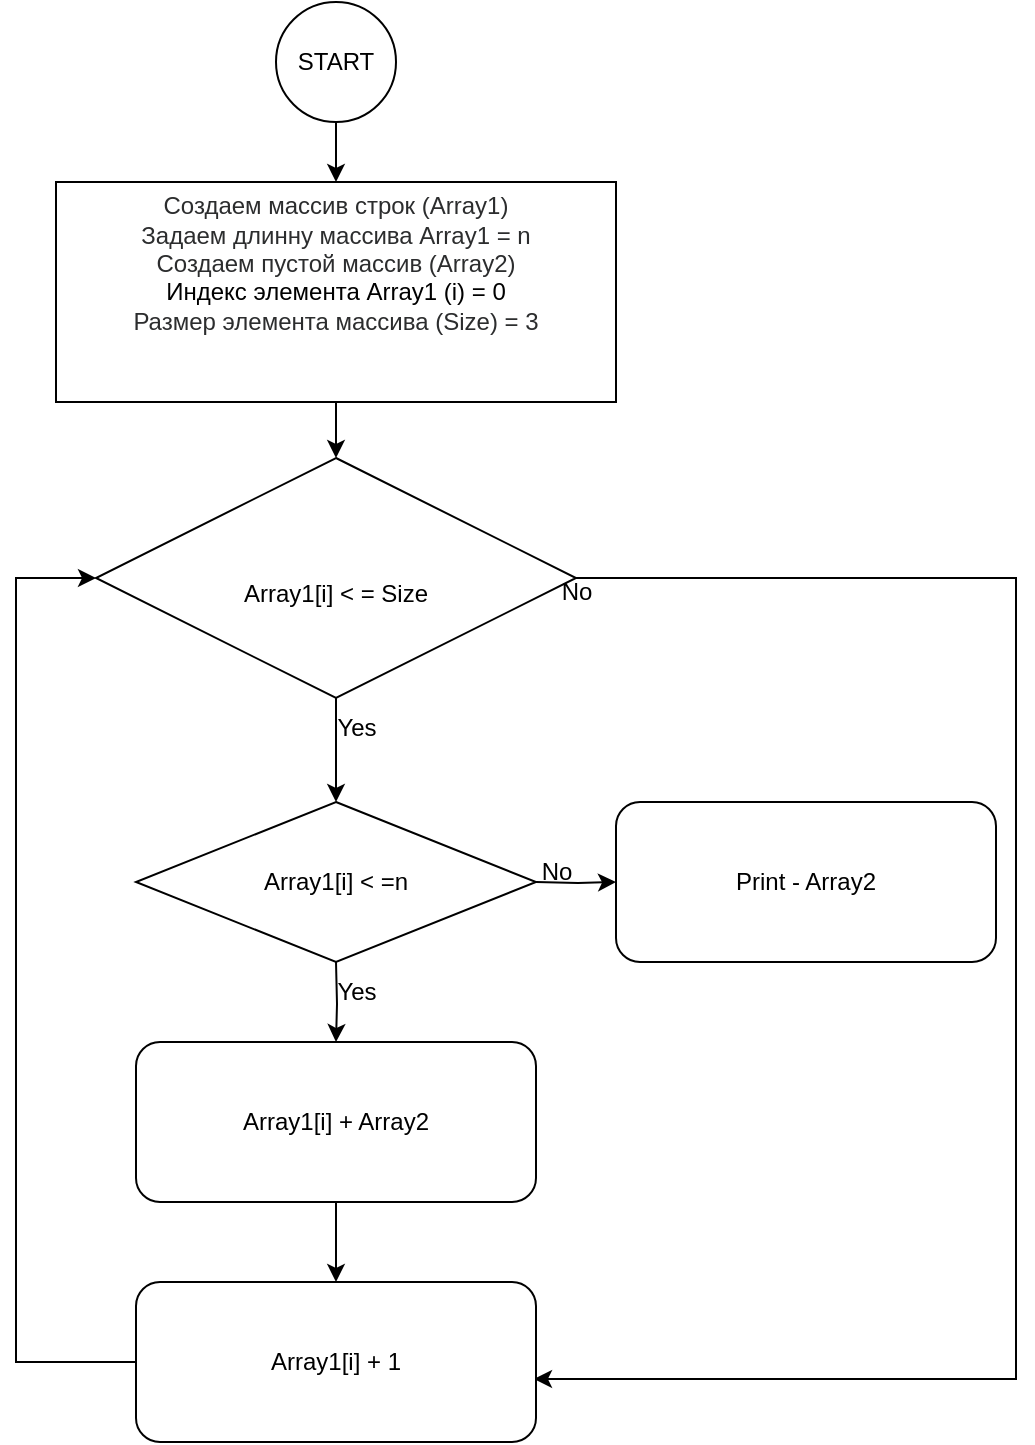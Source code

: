 <mxfile version="22.1.2" type="device">
  <diagram id="C5RBs43oDa-KdzZeNtuy" name="Page-1">
    <mxGraphModel dx="685" dy="534" grid="1" gridSize="10" guides="1" tooltips="1" connect="1" arrows="1" fold="1" page="1" pageScale="1" pageWidth="827" pageHeight="1169" math="0" shadow="0">
      <root>
        <mxCell id="WIyWlLk6GJQsqaUBKTNV-0" />
        <mxCell id="WIyWlLk6GJQsqaUBKTNV-1" parent="WIyWlLk6GJQsqaUBKTNV-0" />
        <mxCell id="6jyHARA55lWT-9WRdx3f-3" value="" style="edgeStyle=orthogonalEdgeStyle;rounded=0;orthogonalLoop=1;jettySize=auto;html=1;" parent="WIyWlLk6GJQsqaUBKTNV-1" source="6jyHARA55lWT-9WRdx3f-1" target="6jyHARA55lWT-9WRdx3f-2" edge="1">
          <mxGeometry relative="1" as="geometry" />
        </mxCell>
        <mxCell id="6jyHARA55lWT-9WRdx3f-1" value="START" style="ellipse;whiteSpace=wrap;html=1;aspect=fixed;" parent="WIyWlLk6GJQsqaUBKTNV-1" vertex="1">
          <mxGeometry x="350" width="60" height="60" as="geometry" />
        </mxCell>
        <mxCell id="6jyHARA55lWT-9WRdx3f-5" value="" style="edgeStyle=orthogonalEdgeStyle;rounded=0;orthogonalLoop=1;jettySize=auto;html=1;" parent="WIyWlLk6GJQsqaUBKTNV-1" source="6jyHARA55lWT-9WRdx3f-2" target="6jyHARA55lWT-9WRdx3f-4" edge="1">
          <mxGeometry relative="1" as="geometry" />
        </mxCell>
        <mxCell id="6jyHARA55lWT-9WRdx3f-2" value="&lt;div style=&quot;&quot;&gt;&lt;font color=&quot;#2c2d2e&quot;&gt;Создаем массив строк (Array1)&lt;/font&gt;&lt;/div&gt;&lt;div style=&quot;&quot;&gt;&lt;font color=&quot;#2c2d2e&quot;&gt;Задаем длинну массива Array1 = n&lt;/font&gt;&lt;/div&gt;&lt;div style=&quot;&quot;&gt;&lt;span style=&quot;background-color: initial; color: rgb(44, 45, 46);&quot;&gt;Создаем пустой массив (Array2)&lt;/span&gt;&lt;br&gt;&lt;/div&gt;&lt;div style=&quot;&quot;&gt;Индекс элемента Array1 (i) = 0&lt;span style=&quot;background-color: initial; color: rgb(44, 45, 46);&quot;&gt;&lt;br&gt;&lt;/span&gt;&lt;/div&gt;&lt;div style=&quot;&quot;&gt;&lt;font color=&quot;#2c2d2e&quot;&gt;Размер элемента массива (Size) = 3&lt;/font&gt;&lt;/div&gt;&lt;div style=&quot;&quot;&gt;&lt;br&gt;&lt;/div&gt;&lt;div style=&quot;&quot;&gt;&lt;span style=&quot;background-color: initial; color: rgb(44, 45, 46);&quot;&gt;&lt;br&gt;&lt;/span&gt;&lt;/div&gt;" style="whiteSpace=wrap;html=1;align=center;" parent="WIyWlLk6GJQsqaUBKTNV-1" vertex="1">
          <mxGeometry x="240" y="90" width="280" height="110" as="geometry" />
        </mxCell>
        <mxCell id="6jyHARA55lWT-9WRdx3f-7" value="" style="edgeStyle=orthogonalEdgeStyle;rounded=0;orthogonalLoop=1;jettySize=auto;html=1;" parent="WIyWlLk6GJQsqaUBKTNV-1" source="6jyHARA55lWT-9WRdx3f-4" edge="1">
          <mxGeometry relative="1" as="geometry">
            <mxPoint x="380" y="400" as="targetPoint" />
          </mxGeometry>
        </mxCell>
        <mxCell id="6jyHARA55lWT-9WRdx3f-4" value="&lt;br&gt;Array1[i] &amp;lt; = Size" style="rhombus;whiteSpace=wrap;html=1;" parent="WIyWlLk6GJQsqaUBKTNV-1" vertex="1">
          <mxGeometry x="260" y="228" width="240" height="120" as="geometry" />
        </mxCell>
        <mxCell id="6jyHARA55lWT-9WRdx3f-19" style="edgeStyle=orthogonalEdgeStyle;rounded=0;orthogonalLoop=1;jettySize=auto;html=1;entryX=0.995;entryY=0.606;entryDx=0;entryDy=0;entryPerimeter=0;exitX=1;exitY=0.5;exitDx=0;exitDy=0;" parent="WIyWlLk6GJQsqaUBKTNV-1" target="6jyHARA55lWT-9WRdx3f-8" edge="1" source="6jyHARA55lWT-9WRdx3f-4">
          <mxGeometry relative="1" as="geometry">
            <mxPoint x="470" y="520" as="targetPoint" />
            <Array as="points">
              <mxPoint x="720" y="288" />
              <mxPoint x="720" y="689" />
            </Array>
            <mxPoint x="470" y="520" as="sourcePoint" />
          </mxGeometry>
        </mxCell>
        <mxCell id="-6B_QJjs70wv6PLbtT3n-5" style="edgeStyle=orthogonalEdgeStyle;rounded=0;orthogonalLoop=1;jettySize=auto;html=1;exitX=0.5;exitY=1;exitDx=0;exitDy=0;entryX=0.5;entryY=0;entryDx=0;entryDy=0;" edge="1" parent="WIyWlLk6GJQsqaUBKTNV-1" target="6jyHARA55lWT-9WRdx3f-14">
          <mxGeometry relative="1" as="geometry">
            <mxPoint x="380" y="480" as="sourcePoint" />
          </mxGeometry>
        </mxCell>
        <mxCell id="-6B_QJjs70wv6PLbtT3n-10" value="" style="edgeStyle=orthogonalEdgeStyle;rounded=0;orthogonalLoop=1;jettySize=auto;html=1;" edge="1" parent="WIyWlLk6GJQsqaUBKTNV-1" target="-6B_QJjs70wv6PLbtT3n-9">
          <mxGeometry relative="1" as="geometry">
            <mxPoint x="480" y="440" as="sourcePoint" />
          </mxGeometry>
        </mxCell>
        <mxCell id="6jyHARA55lWT-9WRdx3f-13" style="edgeStyle=orthogonalEdgeStyle;rounded=0;orthogonalLoop=1;jettySize=auto;html=1;exitX=0;exitY=0.5;exitDx=0;exitDy=0;entryX=0;entryY=0.5;entryDx=0;entryDy=0;" parent="WIyWlLk6GJQsqaUBKTNV-1" source="6jyHARA55lWT-9WRdx3f-8" target="6jyHARA55lWT-9WRdx3f-4" edge="1">
          <mxGeometry relative="1" as="geometry">
            <Array as="points">
              <mxPoint x="220" y="680" />
              <mxPoint x="220" y="288" />
            </Array>
          </mxGeometry>
        </mxCell>
        <mxCell id="6jyHARA55lWT-9WRdx3f-8" value="Array1[i]&amp;nbsp;+ 1" style="rounded=1;whiteSpace=wrap;html=1;" parent="WIyWlLk6GJQsqaUBKTNV-1" vertex="1">
          <mxGeometry x="280" y="640" width="200" height="80" as="geometry" />
        </mxCell>
        <mxCell id="6jyHARA55lWT-9WRdx3f-11" value="Yes" style="text;html=1;align=center;verticalAlign=middle;resizable=0;points=[];autosize=1;strokeColor=none;fillColor=none;" parent="WIyWlLk6GJQsqaUBKTNV-1" vertex="1">
          <mxGeometry x="370" y="348" width="40" height="30" as="geometry" />
        </mxCell>
        <mxCell id="-6B_QJjs70wv6PLbtT3n-6" style="edgeStyle=orthogonalEdgeStyle;rounded=0;orthogonalLoop=1;jettySize=auto;html=1;exitX=0.5;exitY=1;exitDx=0;exitDy=0;entryX=0.5;entryY=0;entryDx=0;entryDy=0;" edge="1" parent="WIyWlLk6GJQsqaUBKTNV-1" source="6jyHARA55lWT-9WRdx3f-14" target="6jyHARA55lWT-9WRdx3f-8">
          <mxGeometry relative="1" as="geometry" />
        </mxCell>
        <mxCell id="6jyHARA55lWT-9WRdx3f-14" value="Array1[i] + Array2" style="rounded=1;whiteSpace=wrap;html=1;" parent="WIyWlLk6GJQsqaUBKTNV-1" vertex="1">
          <mxGeometry x="280" y="520" width="200" height="80" as="geometry" />
        </mxCell>
        <mxCell id="-6B_QJjs70wv6PLbtT3n-0" value="No" style="text;html=1;align=center;verticalAlign=middle;resizable=0;points=[];autosize=1;strokeColor=none;fillColor=none;" vertex="1" parent="WIyWlLk6GJQsqaUBKTNV-1">
          <mxGeometry x="480" y="280" width="40" height="30" as="geometry" />
        </mxCell>
        <mxCell id="-6B_QJjs70wv6PLbtT3n-3" style="edgeStyle=orthogonalEdgeStyle;rounded=0;orthogonalLoop=1;jettySize=auto;html=1;exitX=0.5;exitY=1;exitDx=0;exitDy=0;" edge="1" parent="WIyWlLk6GJQsqaUBKTNV-1">
          <mxGeometry relative="1" as="geometry">
            <mxPoint x="380" y="480" as="sourcePoint" />
            <mxPoint x="380" y="480" as="targetPoint" />
          </mxGeometry>
        </mxCell>
        <mxCell id="-6B_QJjs70wv6PLbtT3n-8" value="Yes" style="text;html=1;align=center;verticalAlign=middle;resizable=0;points=[];autosize=1;strokeColor=none;fillColor=none;" vertex="1" parent="WIyWlLk6GJQsqaUBKTNV-1">
          <mxGeometry x="370" y="480" width="40" height="30" as="geometry" />
        </mxCell>
        <mxCell id="-6B_QJjs70wv6PLbtT3n-9" value="Print - Array2" style="whiteSpace=wrap;html=1;rounded=1;" vertex="1" parent="WIyWlLk6GJQsqaUBKTNV-1">
          <mxGeometry x="520" y="400" width="190" height="80" as="geometry" />
        </mxCell>
        <mxCell id="-6B_QJjs70wv6PLbtT3n-11" value="No" style="text;html=1;align=center;verticalAlign=middle;resizable=0;points=[];autosize=1;strokeColor=none;fillColor=none;" vertex="1" parent="WIyWlLk6GJQsqaUBKTNV-1">
          <mxGeometry x="470" y="420" width="40" height="30" as="geometry" />
        </mxCell>
        <mxCell id="-6B_QJjs70wv6PLbtT3n-14" value="Array1[i] &amp;lt; =n" style="rhombus;whiteSpace=wrap;html=1;" vertex="1" parent="WIyWlLk6GJQsqaUBKTNV-1">
          <mxGeometry x="280" y="400" width="200" height="80" as="geometry" />
        </mxCell>
      </root>
    </mxGraphModel>
  </diagram>
</mxfile>
